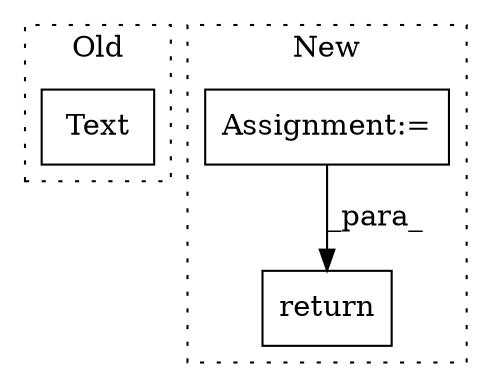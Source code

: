 digraph G {
subgraph cluster0 {
1 [label="Text" a="32" s="2849" l="6" shape="box"];
label = "Old";
style="dotted";
}
subgraph cluster1 {
2 [label="return" a="41" s="2643" l="7" shape="box"];
3 [label="Assignment:=" a="7" s="2629" l="8" shape="box"];
label = "New";
style="dotted";
}
3 -> 2 [label="_para_"];
}